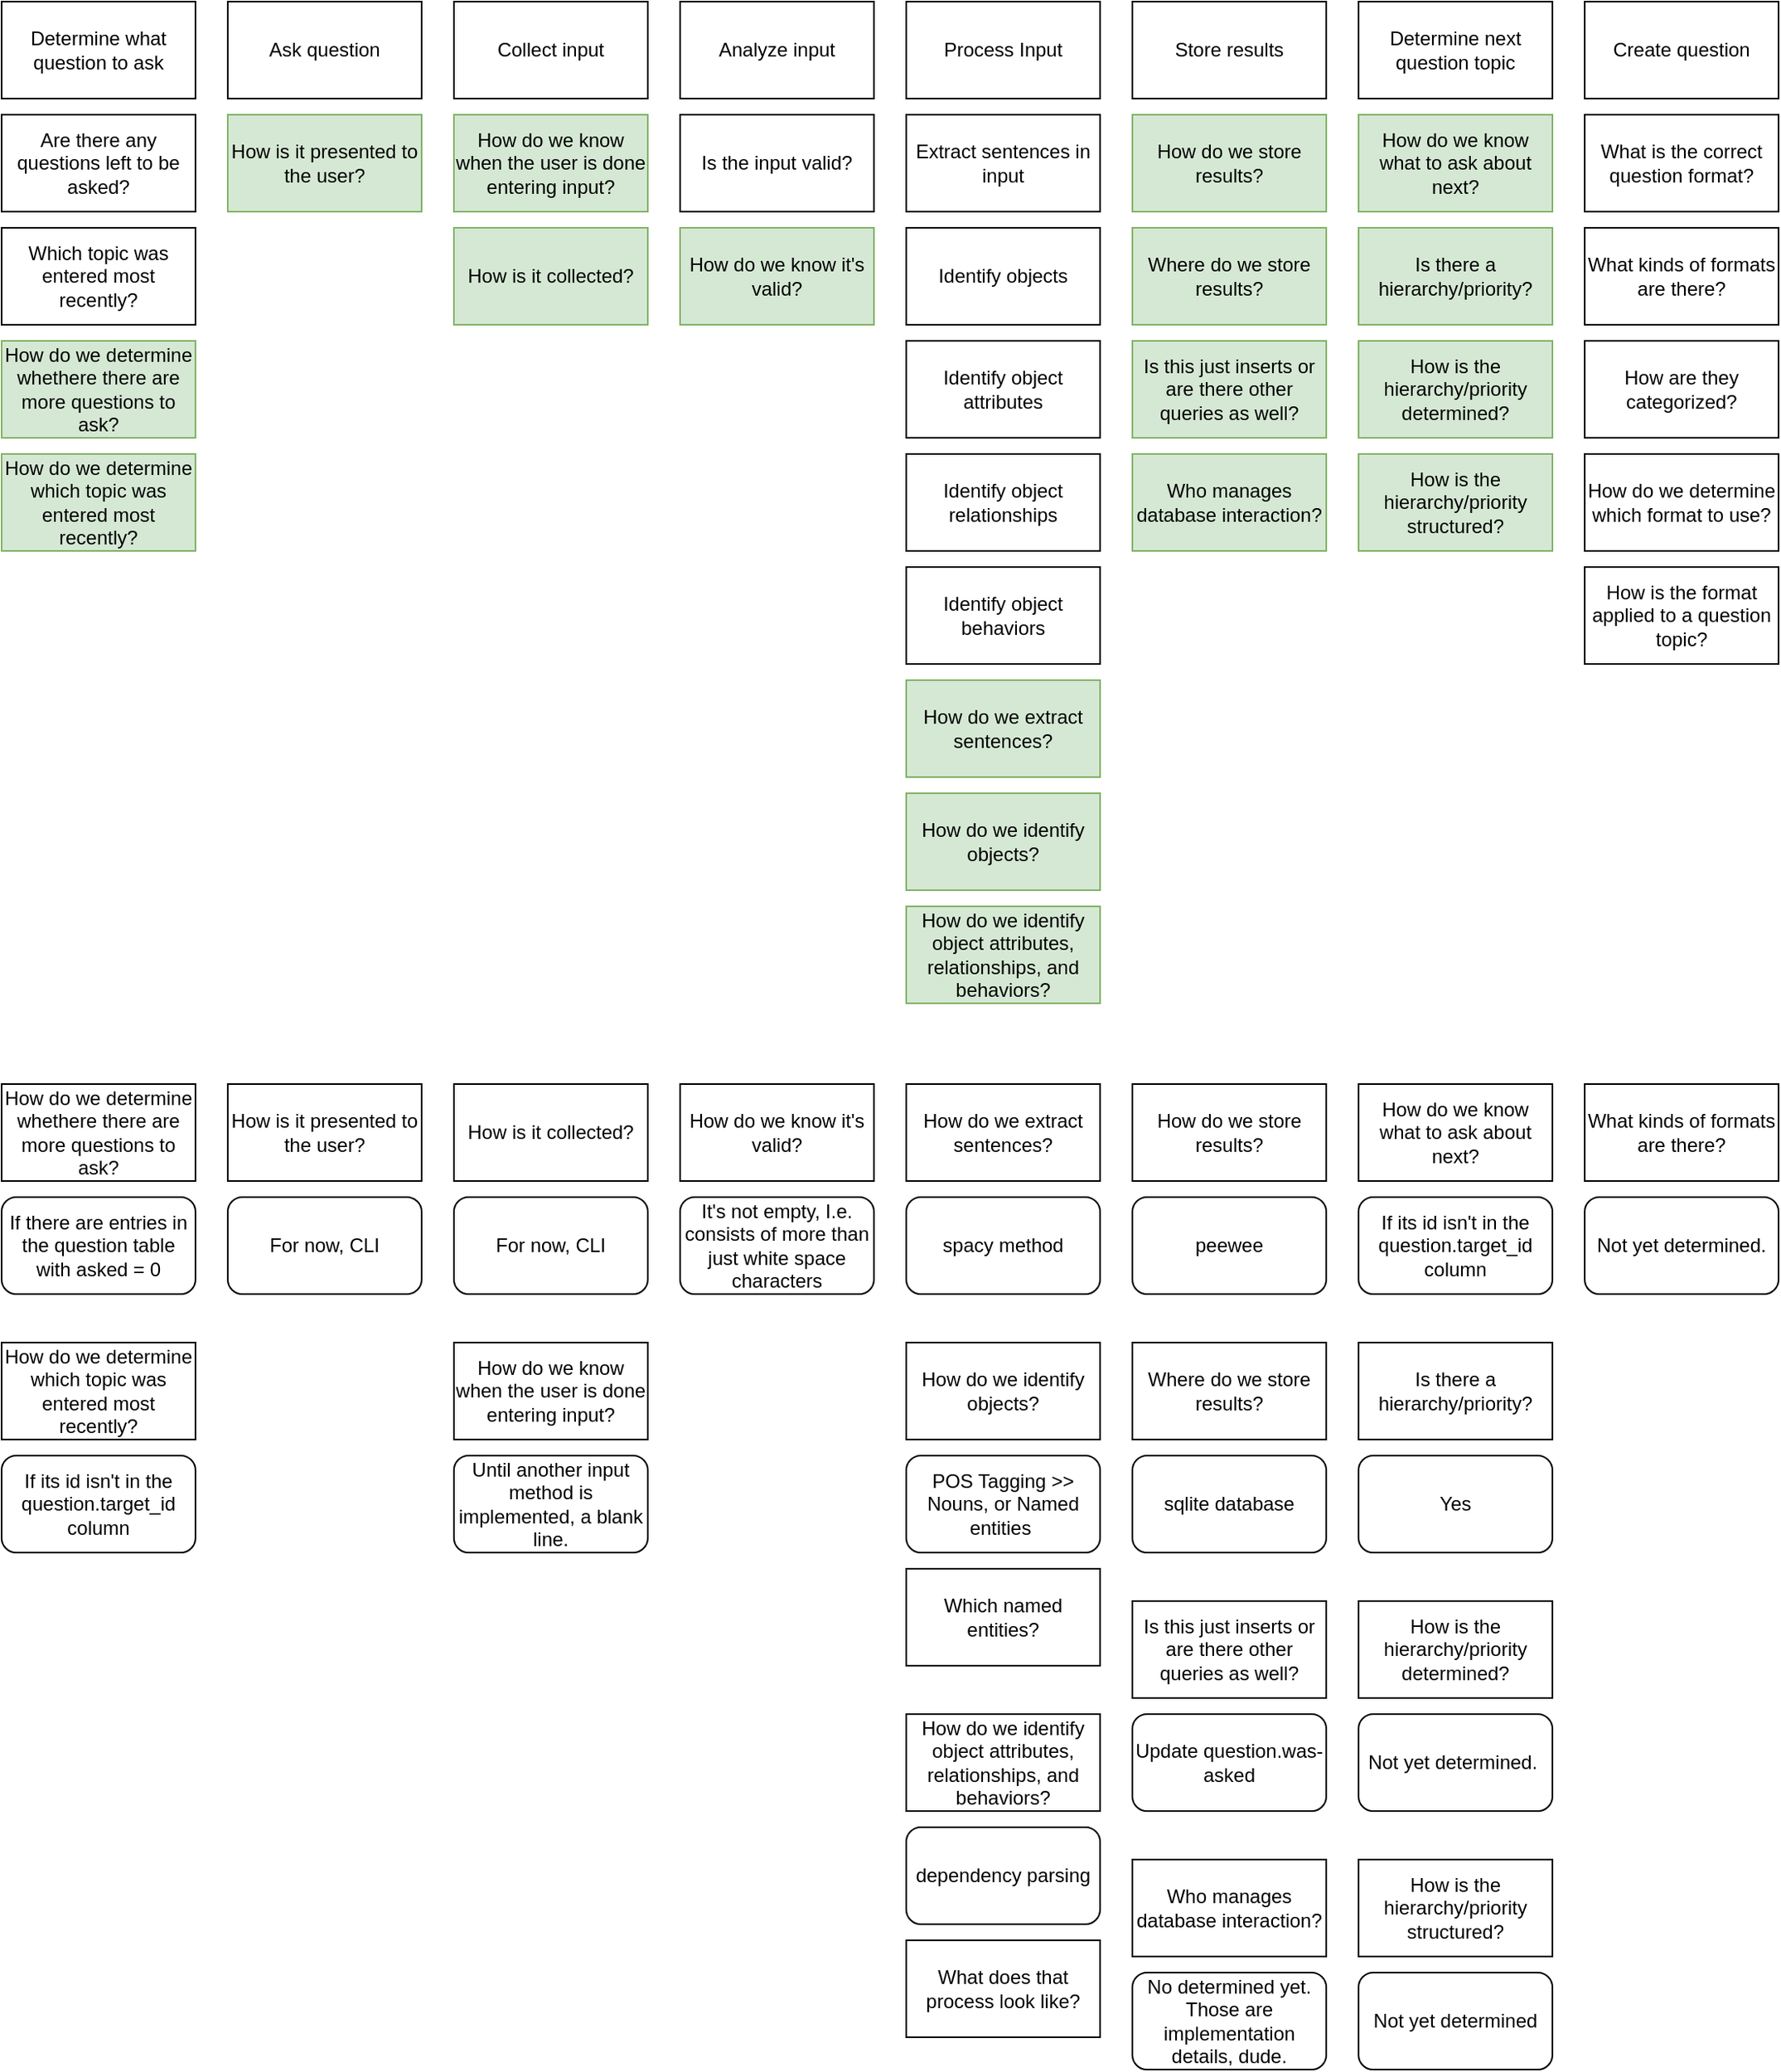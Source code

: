 <mxfile version="14.2.4" type="embed">
    <diagram id="_LuLkg-78kQh9sLTq_8v" name="Page-1">
        <mxGraphModel dx="1934" dy="984" grid="1" gridSize="10" guides="1" tooltips="1" connect="1" arrows="1" fold="1" page="1" pageScale="1" pageWidth="850" pageHeight="1100" math="0" shadow="0">
            <root>
                <mxCell id="0"/>
                <mxCell id="1" parent="0"/>
                <mxCell id="2" value="Determine what question to ask" style="rounded=0;whiteSpace=wrap;html=1;" parent="1" vertex="1">
                    <mxGeometry x="10" y="10" width="120" height="60" as="geometry"/>
                </mxCell>
                <mxCell id="3" value="Ask question" style="rounded=0;whiteSpace=wrap;html=1;" parent="1" vertex="1">
                    <mxGeometry x="150" y="10" width="120" height="60" as="geometry"/>
                </mxCell>
                <mxCell id="4" value="Collect input" style="rounded=0;whiteSpace=wrap;html=1;" parent="1" vertex="1">
                    <mxGeometry x="290" y="10" width="120" height="60" as="geometry"/>
                </mxCell>
                <mxCell id="5" value="Analyze input" style="rounded=0;whiteSpace=wrap;html=1;" parent="1" vertex="1">
                    <mxGeometry x="430" y="10" width="120" height="60" as="geometry"/>
                </mxCell>
                <mxCell id="6" value="Process Input" style="rounded=0;whiteSpace=wrap;html=1;" parent="1" vertex="1">
                    <mxGeometry x="570" y="10" width="120" height="60" as="geometry"/>
                </mxCell>
                <mxCell id="7" value="Store results" style="rounded=0;whiteSpace=wrap;html=1;" parent="1" vertex="1">
                    <mxGeometry x="710" y="10" width="120" height="60" as="geometry"/>
                </mxCell>
                <mxCell id="8" value="Are there any questions left to be asked?" style="rounded=0;whiteSpace=wrap;html=1;" parent="1" vertex="1">
                    <mxGeometry x="10" y="80" width="120" height="60" as="geometry"/>
                </mxCell>
                <mxCell id="9" value="Which topic was entered most recently?" style="rounded=0;whiteSpace=wrap;html=1;" parent="1" vertex="1">
                    <mxGeometry x="10" y="150" width="120" height="60" as="geometry"/>
                </mxCell>
                <mxCell id="14" value="How do we know when the user is done entering input?" style="rounded=0;whiteSpace=wrap;html=1;fillColor=#d5e8d4;strokeColor=#82b366;" parent="1" vertex="1">
                    <mxGeometry x="290" y="80" width="120" height="60" as="geometry"/>
                </mxCell>
                <mxCell id="15" value="Is the input valid?" style="rounded=0;whiteSpace=wrap;html=1;" parent="1" vertex="1">
                    <mxGeometry x="430" y="80" width="120" height="60" as="geometry"/>
                </mxCell>
                <mxCell id="17" value="Extract sentences in input" style="rounded=0;whiteSpace=wrap;html=1;" parent="1" vertex="1">
                    <mxGeometry x="570" y="80" width="120" height="60" as="geometry"/>
                </mxCell>
                <mxCell id="18" value="Identify objects" style="rounded=0;whiteSpace=wrap;html=1;" parent="1" vertex="1">
                    <mxGeometry x="570" y="150" width="120" height="60" as="geometry"/>
                </mxCell>
                <mxCell id="19" value="Identify object attributes" style="rounded=0;whiteSpace=wrap;html=1;" parent="1" vertex="1">
                    <mxGeometry x="570" y="220" width="120" height="60" as="geometry"/>
                </mxCell>
                <mxCell id="20" value="Identify object relationships" style="rounded=0;whiteSpace=wrap;html=1;" parent="1" vertex="1">
                    <mxGeometry x="570" y="290" width="120" height="60" as="geometry"/>
                </mxCell>
                <mxCell id="21" value="Identify object behaviors" style="rounded=0;whiteSpace=wrap;html=1;" parent="1" vertex="1">
                    <mxGeometry x="570" y="360" width="120" height="60" as="geometry"/>
                </mxCell>
                <mxCell id="22" value="How do we store results?" style="rounded=0;whiteSpace=wrap;html=1;fillColor=#d5e8d4;strokeColor=#82b366;" parent="1" vertex="1">
                    <mxGeometry x="710" y="80" width="120" height="60" as="geometry"/>
                </mxCell>
                <mxCell id="23" value="How is it presented to the user?" style="rounded=0;whiteSpace=wrap;html=1;fillColor=#d5e8d4;strokeColor=#82b366;" vertex="1" parent="1">
                    <mxGeometry x="150" y="80" width="120" height="60" as="geometry"/>
                </mxCell>
                <mxCell id="24" value="How is it collected?" style="rounded=0;whiteSpace=wrap;html=1;fillColor=#d5e8d4;strokeColor=#82b366;" vertex="1" parent="1">
                    <mxGeometry x="290" y="150" width="120" height="60" as="geometry"/>
                </mxCell>
                <mxCell id="25" value="How do we know it's valid?" style="rounded=0;whiteSpace=wrap;html=1;fillColor=#d5e8d4;strokeColor=#82b366;" vertex="1" parent="1">
                    <mxGeometry x="430" y="150" width="120" height="60" as="geometry"/>
                </mxCell>
                <mxCell id="26" value="How do we extract sentences?" style="rounded=0;whiteSpace=wrap;html=1;fillColor=#d5e8d4;strokeColor=#82b366;" vertex="1" parent="1">
                    <mxGeometry x="570" y="430" width="120" height="60" as="geometry"/>
                </mxCell>
                <mxCell id="27" value="How do we identify objects?" style="rounded=0;whiteSpace=wrap;html=1;fillColor=#d5e8d4;strokeColor=#82b366;" vertex="1" parent="1">
                    <mxGeometry x="570" y="500" width="120" height="60" as="geometry"/>
                </mxCell>
                <mxCell id="28" value="How do we identify object attributes, relationships, and behaviors?" style="rounded=0;whiteSpace=wrap;html=1;fillColor=#d5e8d4;strokeColor=#82b366;" vertex="1" parent="1">
                    <mxGeometry x="570" y="570" width="120" height="60" as="geometry"/>
                </mxCell>
                <mxCell id="29" value="Where do we store results?" style="rounded=0;whiteSpace=wrap;html=1;fillColor=#d5e8d4;strokeColor=#82b366;" vertex="1" parent="1">
                    <mxGeometry x="710" y="150" width="120" height="60" as="geometry"/>
                </mxCell>
                <mxCell id="30" value="Is this just inserts or are there other queries as well?" style="rounded=0;whiteSpace=wrap;html=1;fillColor=#d5e8d4;strokeColor=#82b366;" vertex="1" parent="1">
                    <mxGeometry x="710" y="220" width="120" height="60" as="geometry"/>
                </mxCell>
                <mxCell id="31" value="Who manages database interaction?" style="rounded=0;whiteSpace=wrap;html=1;fillColor=#d5e8d4;strokeColor=#82b366;" vertex="1" parent="1">
                    <mxGeometry x="710" y="290" width="120" height="60" as="geometry"/>
                </mxCell>
                <mxCell id="34" value="How do we determine whethere there are more questions to ask?" style="rounded=0;whiteSpace=wrap;html=1;fillColor=#d5e8d4;strokeColor=#82b366;" vertex="1" parent="1">
                    <mxGeometry x="10" y="220" width="120" height="60" as="geometry"/>
                </mxCell>
                <mxCell id="35" value="How do we determine which topic was entered most recently?" style="rounded=0;whiteSpace=wrap;html=1;fillColor=#d5e8d4;strokeColor=#82b366;" vertex="1" parent="1">
                    <mxGeometry x="10" y="290" width="120" height="60" as="geometry"/>
                </mxCell>
                <mxCell id="40" value="Create question" style="rounded=0;whiteSpace=wrap;html=1;" vertex="1" parent="1">
                    <mxGeometry x="990" y="10" width="120" height="60" as="geometry"/>
                </mxCell>
                <mxCell id="41" value="What is the correct question format?" style="rounded=0;whiteSpace=wrap;html=1;" vertex="1" parent="1">
                    <mxGeometry x="990" y="80" width="120" height="60" as="geometry"/>
                </mxCell>
                <mxCell id="42" value="What kinds of formats are there?" style="rounded=0;whiteSpace=wrap;html=1;" vertex="1" parent="1">
                    <mxGeometry x="990" y="150" width="120" height="60" as="geometry"/>
                </mxCell>
                <mxCell id="43" value="How are they categorized?" style="rounded=0;whiteSpace=wrap;html=1;" vertex="1" parent="1">
                    <mxGeometry x="990" y="220" width="120" height="60" as="geometry"/>
                </mxCell>
                <mxCell id="44" value="How do we determine which format to use?" style="rounded=0;whiteSpace=wrap;html=1;" vertex="1" parent="1">
                    <mxGeometry x="990" y="290" width="120" height="60" as="geometry"/>
                </mxCell>
                <mxCell id="45" value="How is the format applied to a question topic?" style="rounded=0;whiteSpace=wrap;html=1;" vertex="1" parent="1">
                    <mxGeometry x="990" y="360" width="120" height="60" as="geometry"/>
                </mxCell>
                <mxCell id="46" value="Determine next question topic" style="rounded=0;whiteSpace=wrap;html=1;" vertex="1" parent="1">
                    <mxGeometry x="850" y="10" width="120" height="60" as="geometry"/>
                </mxCell>
                <mxCell id="47" value="How do we know what to ask about next?" style="rounded=0;whiteSpace=wrap;html=1;fillColor=#d5e8d4;strokeColor=#82b366;" vertex="1" parent="1">
                    <mxGeometry x="850" y="80" width="120" height="60" as="geometry"/>
                </mxCell>
                <mxCell id="48" value="Is there a hierarchy/priority?" style="rounded=0;whiteSpace=wrap;html=1;fillColor=#d5e8d4;strokeColor=#82b366;" vertex="1" parent="1">
                    <mxGeometry x="850" y="150" width="120" height="60" as="geometry"/>
                </mxCell>
                <mxCell id="49" value="How is the hierarchy/priority determined?" style="rounded=0;whiteSpace=wrap;html=1;fillColor=#d5e8d4;strokeColor=#82b366;" vertex="1" parent="1">
                    <mxGeometry x="850" y="220" width="120" height="60" as="geometry"/>
                </mxCell>
                <mxCell id="50" value="How is the hierarchy/priority structured?" style="rounded=0;whiteSpace=wrap;html=1;fillColor=#d5e8d4;strokeColor=#82b366;" vertex="1" parent="1">
                    <mxGeometry x="850" y="290" width="120" height="60" as="geometry"/>
                </mxCell>
                <mxCell id="51" value="How do we determine whethere there are more questions to ask?" style="rounded=0;whiteSpace=wrap;html=1;" vertex="1" parent="1">
                    <mxGeometry x="10" y="680" width="120" height="60" as="geometry"/>
                </mxCell>
                <mxCell id="52" value="If there are entries in the question table with asked = 0" style="rounded=1;whiteSpace=wrap;html=1;" vertex="1" parent="1">
                    <mxGeometry x="10" y="750" width="120" height="60" as="geometry"/>
                </mxCell>
                <mxCell id="53" value="How do we determine which topic was entered most recently?" style="rounded=0;whiteSpace=wrap;html=1;" vertex="1" parent="1">
                    <mxGeometry x="10" y="840" width="120" height="60" as="geometry"/>
                </mxCell>
                <mxCell id="54" value="If its id isn't in the question.target_id column" style="rounded=1;whiteSpace=wrap;html=1;" vertex="1" parent="1">
                    <mxGeometry x="10" y="910" width="120" height="60" as="geometry"/>
                </mxCell>
                <mxCell id="55" value="How is it presented to the user?" style="rounded=0;whiteSpace=wrap;html=1;" vertex="1" parent="1">
                    <mxGeometry x="150" y="680" width="120" height="60" as="geometry"/>
                </mxCell>
                <mxCell id="56" value="For now, CLI" style="rounded=1;whiteSpace=wrap;html=1;" vertex="1" parent="1">
                    <mxGeometry x="150" y="750" width="120" height="60" as="geometry"/>
                </mxCell>
                <mxCell id="57" value="How is it collected?" style="rounded=0;whiteSpace=wrap;html=1;" vertex="1" parent="1">
                    <mxGeometry x="290" y="680" width="120" height="60" as="geometry"/>
                </mxCell>
                <mxCell id="58" value="For now, CLI" style="rounded=1;whiteSpace=wrap;html=1;" vertex="1" parent="1">
                    <mxGeometry x="290" y="750" width="120" height="60" as="geometry"/>
                </mxCell>
                <mxCell id="59" value="How do we know when the user is done entering input?" style="rounded=0;whiteSpace=wrap;html=1;" vertex="1" parent="1">
                    <mxGeometry x="290" y="840" width="120" height="60" as="geometry"/>
                </mxCell>
                <mxCell id="60" value="Until another input method is implemented, a blank line." style="rounded=1;whiteSpace=wrap;html=1;" vertex="1" parent="1">
                    <mxGeometry x="290" y="910" width="120" height="60" as="geometry"/>
                </mxCell>
                <mxCell id="61" value="How do we know it's valid?" style="rounded=0;whiteSpace=wrap;html=1;" vertex="1" parent="1">
                    <mxGeometry x="430" y="680" width="120" height="60" as="geometry"/>
                </mxCell>
                <mxCell id="62" value="It's not empty, I.e. consists of more than just white space characters" style="rounded=1;whiteSpace=wrap;html=1;" vertex="1" parent="1">
                    <mxGeometry x="430" y="750" width="120" height="60" as="geometry"/>
                </mxCell>
                <mxCell id="63" value="How do we extract sentences?" style="rounded=0;whiteSpace=wrap;html=1;" vertex="1" parent="1">
                    <mxGeometry x="570" y="680" width="120" height="60" as="geometry"/>
                </mxCell>
                <mxCell id="65" value="spacy method" style="rounded=1;whiteSpace=wrap;html=1;" vertex="1" parent="1">
                    <mxGeometry x="570" y="750" width="120" height="60" as="geometry"/>
                </mxCell>
                <mxCell id="66" value="How do we identify objects?" style="rounded=0;whiteSpace=wrap;html=1;" vertex="1" parent="1">
                    <mxGeometry x="570" y="840" width="120" height="60" as="geometry"/>
                </mxCell>
                <mxCell id="67" value="POS Tagging &amp;gt;&amp;gt; Nouns, or Named entities&amp;nbsp;" style="rounded=1;whiteSpace=wrap;html=1;" vertex="1" parent="1">
                    <mxGeometry x="570" y="910" width="120" height="60" as="geometry"/>
                </mxCell>
                <mxCell id="68" value="Which named entities?" style="rounded=0;whiteSpace=wrap;html=1;" vertex="1" parent="1">
                    <mxGeometry x="570" y="980" width="120" height="60" as="geometry"/>
                </mxCell>
                <mxCell id="69" value="How do we identify object attributes, relationships, and behaviors?" style="rounded=0;whiteSpace=wrap;html=1;" vertex="1" parent="1">
                    <mxGeometry x="570" y="1070" width="120" height="60" as="geometry"/>
                </mxCell>
                <mxCell id="70" value="dependency parsing" style="rounded=1;whiteSpace=wrap;html=1;" vertex="1" parent="1">
                    <mxGeometry x="570" y="1140" width="120" height="60" as="geometry"/>
                </mxCell>
                <mxCell id="71" value="What does that process look like?" style="rounded=0;whiteSpace=wrap;html=1;" vertex="1" parent="1">
                    <mxGeometry x="570" y="1210" width="120" height="60" as="geometry"/>
                </mxCell>
                <mxCell id="72" value="How do we store results?" style="rounded=0;whiteSpace=wrap;html=1;" vertex="1" parent="1">
                    <mxGeometry x="710" y="680" width="120" height="60" as="geometry"/>
                </mxCell>
                <mxCell id="73" value="peewee" style="rounded=1;whiteSpace=wrap;html=1;" vertex="1" parent="1">
                    <mxGeometry x="710" y="750" width="120" height="60" as="geometry"/>
                </mxCell>
                <mxCell id="74" value="Where do we store results?" style="rounded=0;whiteSpace=wrap;html=1;" vertex="1" parent="1">
                    <mxGeometry x="710" y="840" width="120" height="60" as="geometry"/>
                </mxCell>
                <mxCell id="76" value="Is this just inserts or are there other queries as well?" style="rounded=0;whiteSpace=wrap;html=1;" vertex="1" parent="1">
                    <mxGeometry x="710" y="1000" width="120" height="60" as="geometry"/>
                </mxCell>
                <mxCell id="77" value="Update question.was-asked" style="rounded=1;whiteSpace=wrap;html=1;" vertex="1" parent="1">
                    <mxGeometry x="710" y="1070" width="120" height="60" as="geometry"/>
                </mxCell>
                <mxCell id="78" value="Who manages database interaction?" style="rounded=0;whiteSpace=wrap;html=1;" vertex="1" parent="1">
                    <mxGeometry x="710" y="1160" width="120" height="60" as="geometry"/>
                </mxCell>
                <mxCell id="79" value="No determined yet. Those are implementation details, dude." style="rounded=1;whiteSpace=wrap;html=1;" vertex="1" parent="1">
                    <mxGeometry x="710" y="1230" width="120" height="60" as="geometry"/>
                </mxCell>
                <mxCell id="81" value="How do we know what to ask about next?" style="rounded=0;whiteSpace=wrap;html=1;" vertex="1" parent="1">
                    <mxGeometry x="850" y="680" width="120" height="60" as="geometry"/>
                </mxCell>
                <mxCell id="82" value="&lt;span&gt;If its id isn't in the question.target_id column&lt;/span&gt;" style="rounded=1;whiteSpace=wrap;html=1;" vertex="1" parent="1">
                    <mxGeometry x="850" y="750" width="120" height="60" as="geometry"/>
                </mxCell>
                <mxCell id="83" value="Is there a hierarchy/priority?" style="rounded=0;whiteSpace=wrap;html=1;" vertex="1" parent="1">
                    <mxGeometry x="850" y="840" width="120" height="60" as="geometry"/>
                </mxCell>
                <mxCell id="84" value="Yes" style="rounded=1;whiteSpace=wrap;html=1;" vertex="1" parent="1">
                    <mxGeometry x="850" y="910" width="120" height="60" as="geometry"/>
                </mxCell>
                <mxCell id="85" value="How is the hierarchy/priority determined?" style="rounded=0;whiteSpace=wrap;html=1;" vertex="1" parent="1">
                    <mxGeometry x="850" y="1000" width="120" height="60" as="geometry"/>
                </mxCell>
                <mxCell id="86" value="Not yet determined.&amp;nbsp;" style="rounded=1;whiteSpace=wrap;html=1;" vertex="1" parent="1">
                    <mxGeometry x="850" y="1070" width="120" height="60" as="geometry"/>
                </mxCell>
                <mxCell id="87" value="How is the hierarchy/priority structured?" style="rounded=0;whiteSpace=wrap;html=1;" vertex="1" parent="1">
                    <mxGeometry x="850" y="1160" width="120" height="60" as="geometry"/>
                </mxCell>
                <mxCell id="88" value="Not yet determined" style="rounded=1;whiteSpace=wrap;html=1;" vertex="1" parent="1">
                    <mxGeometry x="850" y="1230" width="120" height="60" as="geometry"/>
                </mxCell>
                <mxCell id="89" value="&lt;span&gt;sqlite database&lt;/span&gt;" style="rounded=1;whiteSpace=wrap;html=1;" vertex="1" parent="1">
                    <mxGeometry x="710" y="910" width="120" height="60" as="geometry"/>
                </mxCell>
                <mxCell id="90" value="What kinds of formats are there?" style="rounded=0;whiteSpace=wrap;html=1;" vertex="1" parent="1">
                    <mxGeometry x="990" y="680" width="120" height="60" as="geometry"/>
                </mxCell>
                <mxCell id="91" value="Not yet determined." style="rounded=1;whiteSpace=wrap;html=1;" vertex="1" parent="1">
                    <mxGeometry x="990" y="750" width="120" height="60" as="geometry"/>
                </mxCell>
            </root>
        </mxGraphModel>
    </diagram>
</mxfile>